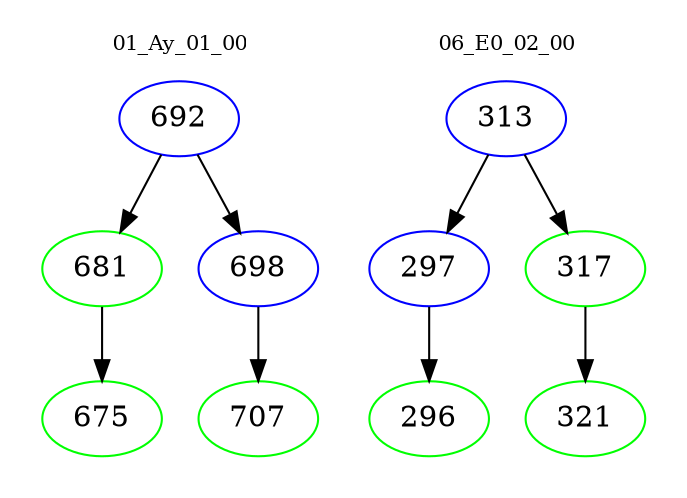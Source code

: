 digraph{
subgraph cluster_0 {
color = white
label = "01_Ay_01_00";
fontsize=10;
T0_692 [label="692", color="blue"]
T0_692 -> T0_681 [color="black"]
T0_681 [label="681", color="green"]
T0_681 -> T0_675 [color="black"]
T0_675 [label="675", color="green"]
T0_692 -> T0_698 [color="black"]
T0_698 [label="698", color="blue"]
T0_698 -> T0_707 [color="black"]
T0_707 [label="707", color="green"]
}
subgraph cluster_1 {
color = white
label = "06_E0_02_00";
fontsize=10;
T1_313 [label="313", color="blue"]
T1_313 -> T1_297 [color="black"]
T1_297 [label="297", color="blue"]
T1_297 -> T1_296 [color="black"]
T1_296 [label="296", color="green"]
T1_313 -> T1_317 [color="black"]
T1_317 [label="317", color="green"]
T1_317 -> T1_321 [color="black"]
T1_321 [label="321", color="green"]
}
}
